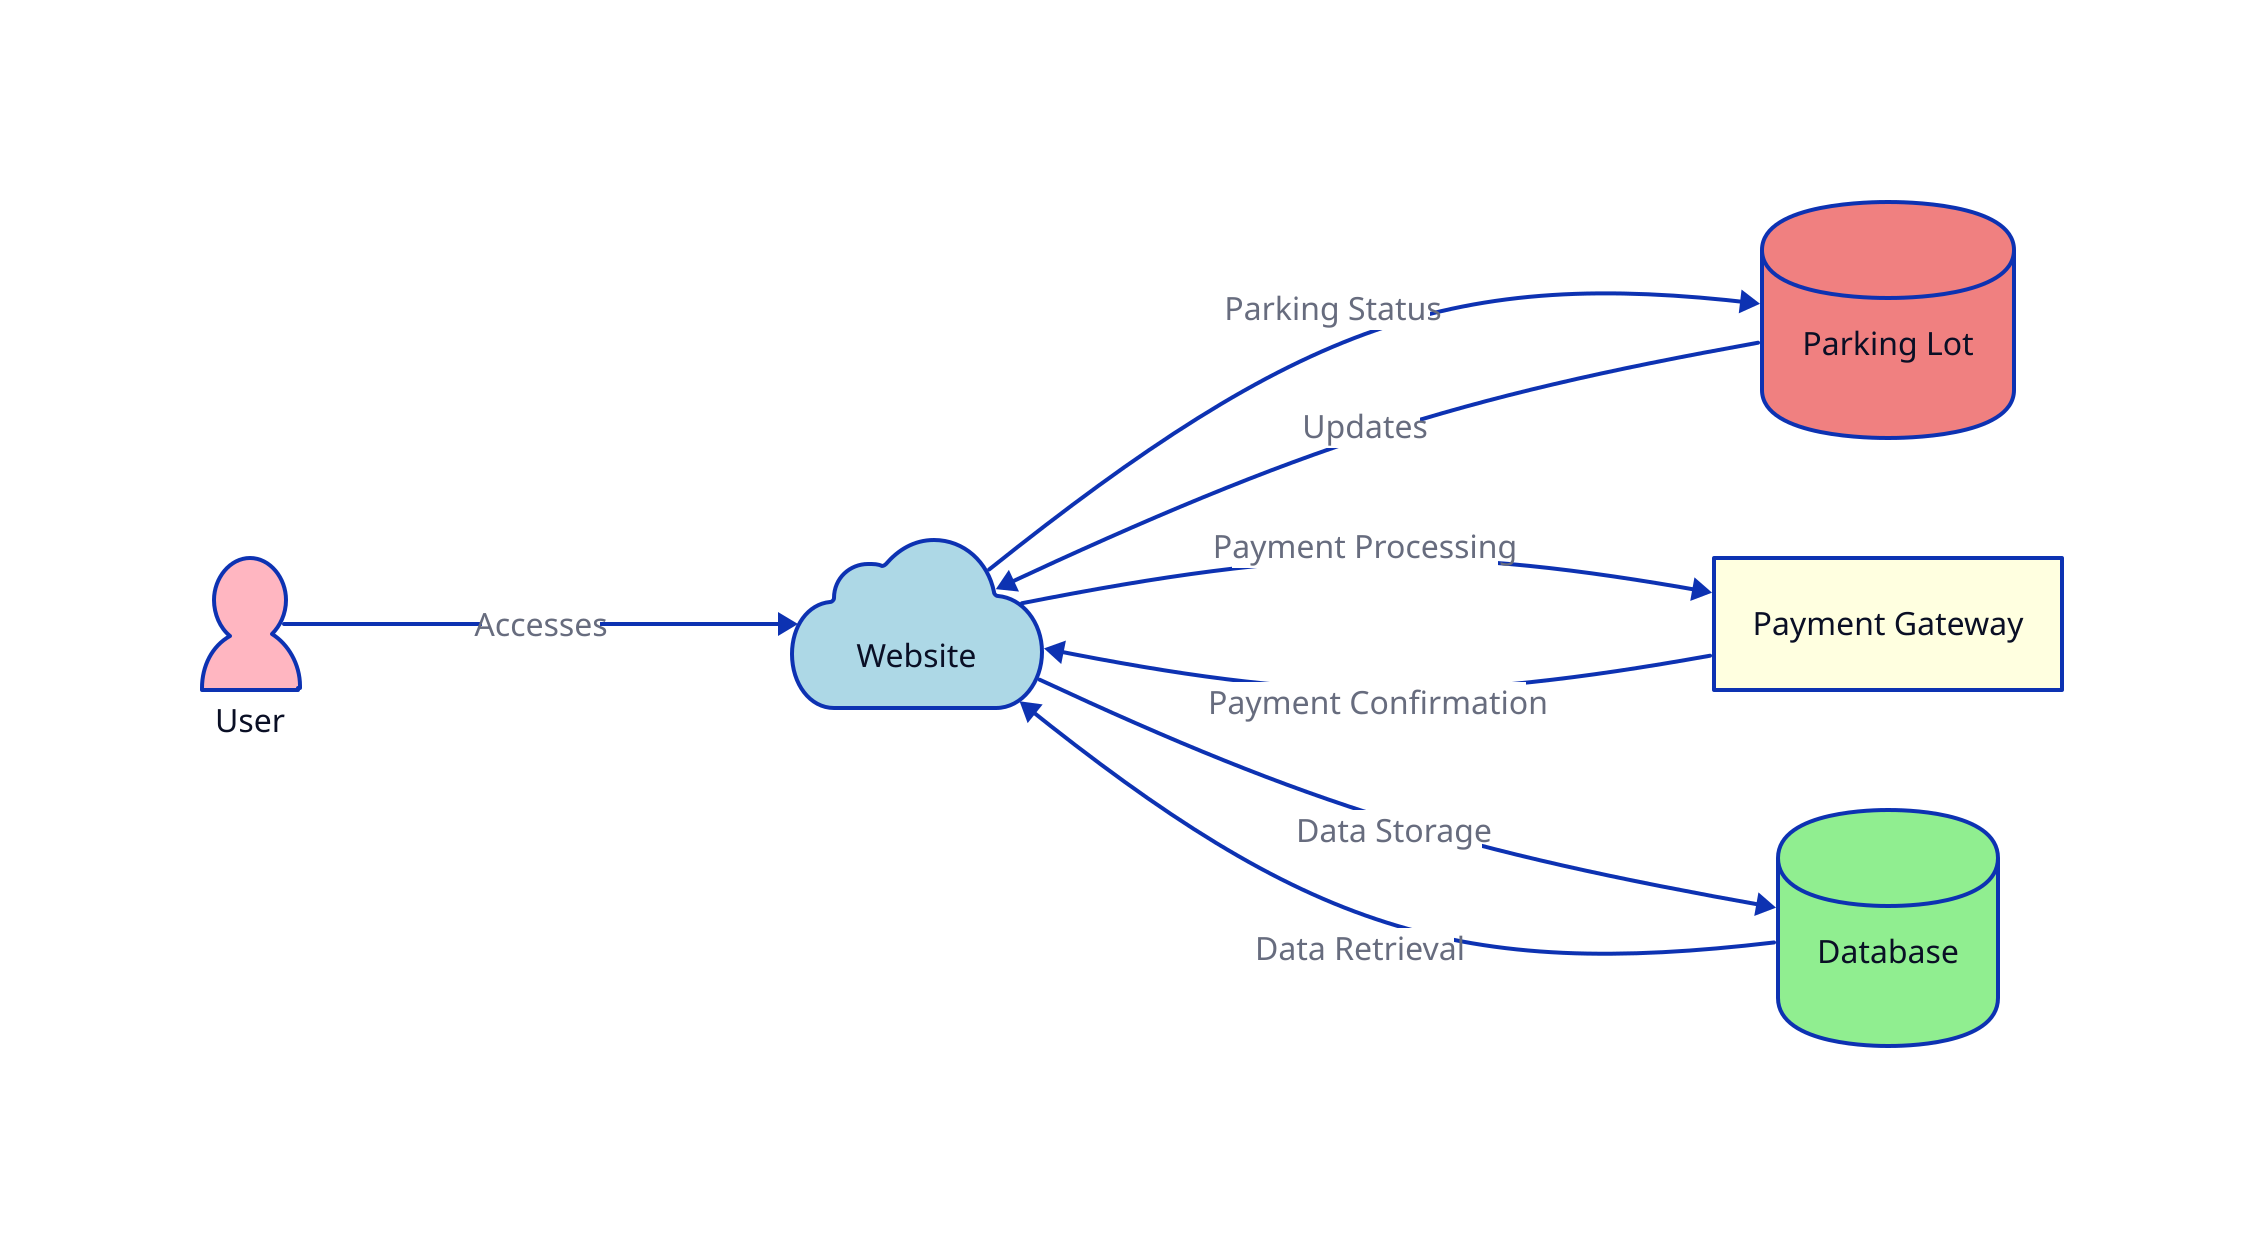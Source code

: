 direction: right

website: {
  shape: cloud
  label: "Website"
  style: {
    fill: lightblue
  }
}

user: {
  shape: person
  label: "User"
  style: {
    fill: lightpink
  }
}

parking_lot: {
  shape: cylinder
  label: "Parking Lot"
  style: {
    fill: lightcoral
  }
}

payment_gateway: {
  shape: rectangle
  label: "Payment Gateway"
  style: {
    fill: lightyellow
  }
}

database: {
  shape: cylinder
  label: "Database"
  style: {
    fill: lightgreen
  }
}


user -> website: "Accesses"
website -> parking_lot: "Parking Status"
website -> payment_gateway: "Payment Processing"
website -> database: "Data Storage"
parking_lot -> website: "Updates"
payment_gateway -> website: "Payment Confirmation"
database -> website: "Data Retrieval"